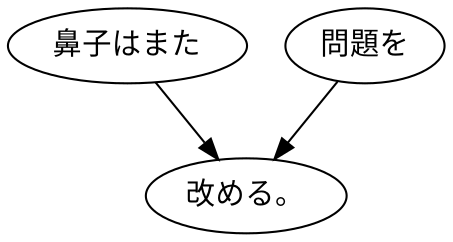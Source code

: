 digraph graph1689 {
	node0 [label="鼻子はまた"];
	node1 [label="問題を"];
	node2 [label="改める。"];
	node0 -> node2;
	node1 -> node2;
}
